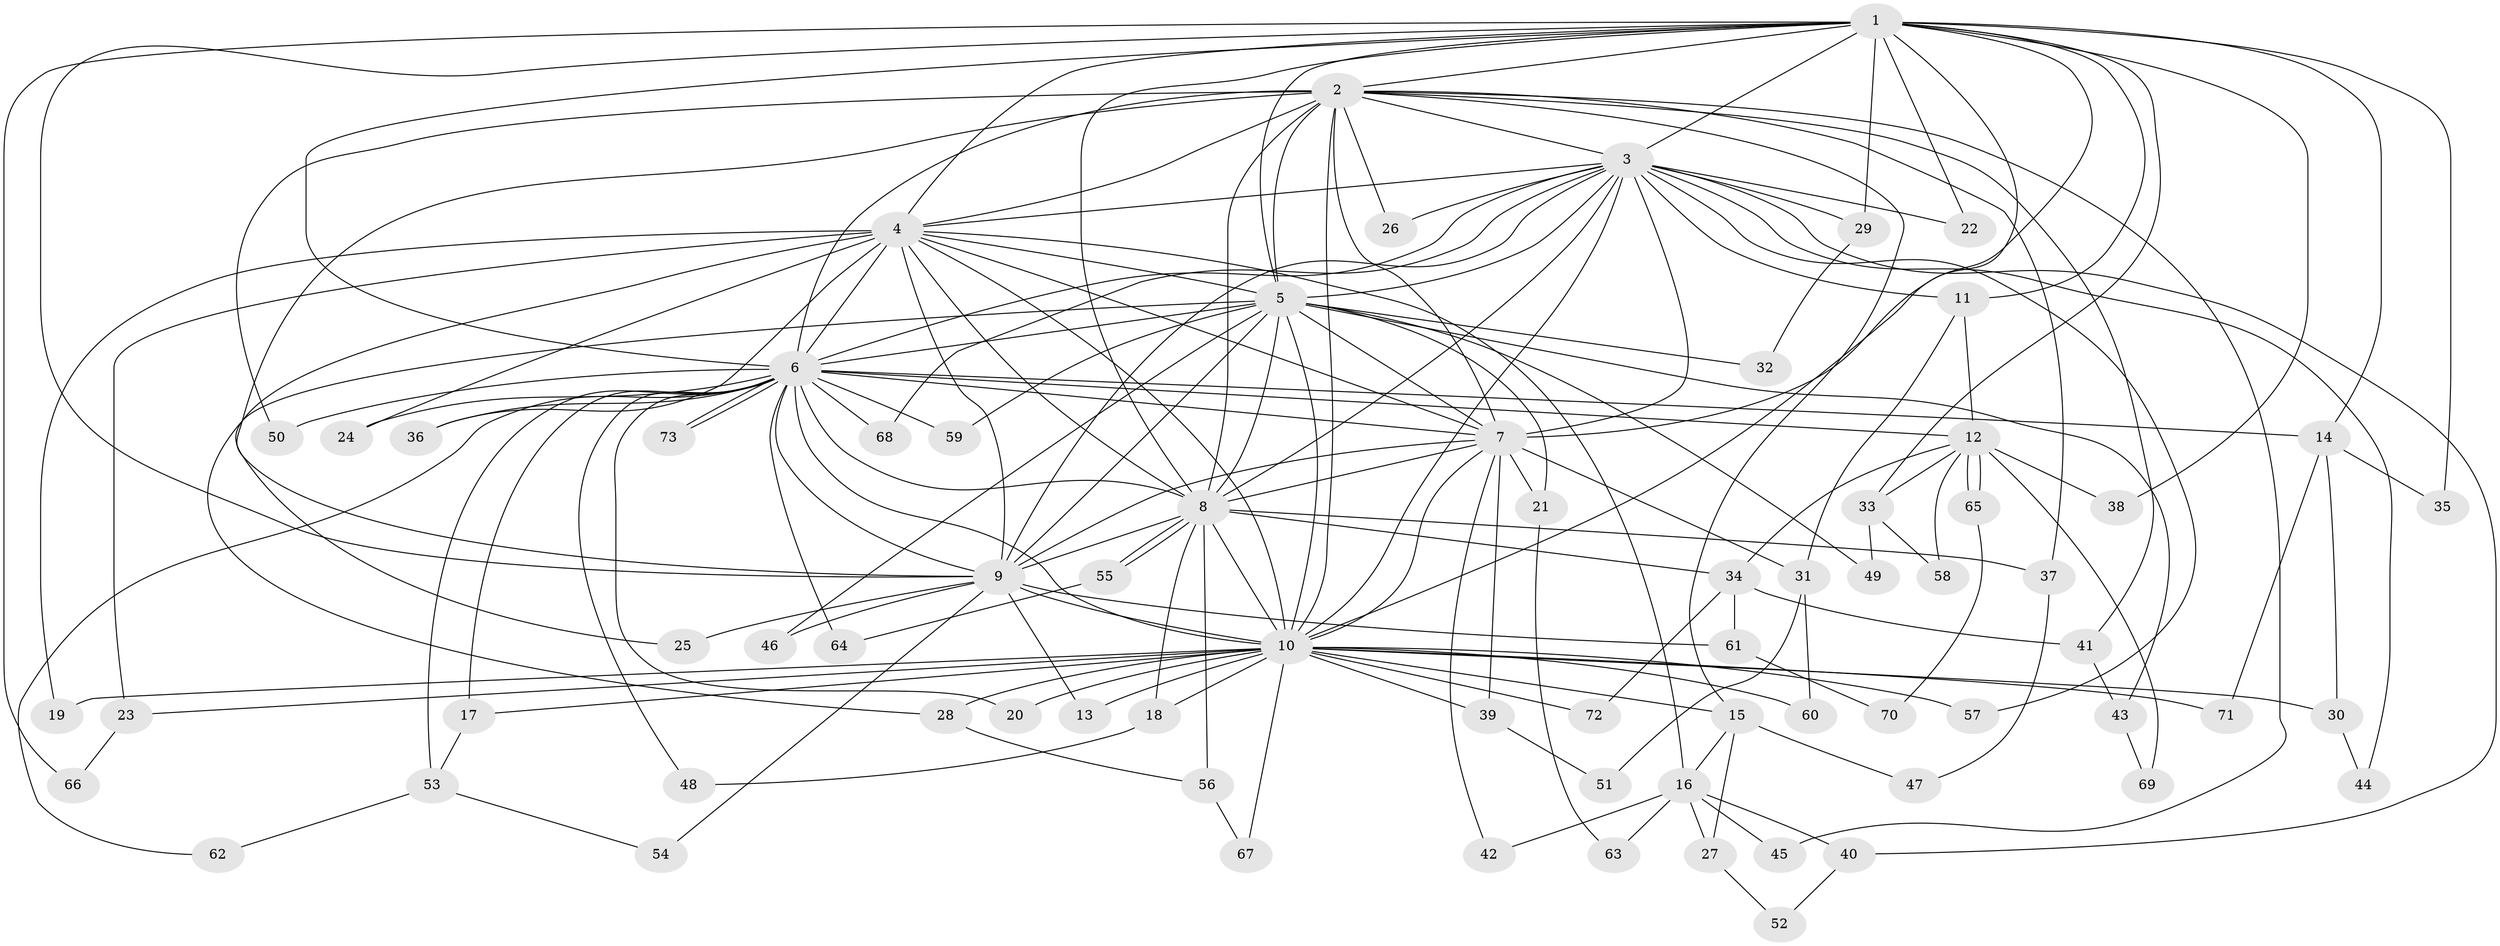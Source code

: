 // Generated by graph-tools (version 1.1) at 2025/46/03/09/25 04:46:16]
// undirected, 73 vertices, 171 edges
graph export_dot {
graph [start="1"]
  node [color=gray90,style=filled];
  1;
  2;
  3;
  4;
  5;
  6;
  7;
  8;
  9;
  10;
  11;
  12;
  13;
  14;
  15;
  16;
  17;
  18;
  19;
  20;
  21;
  22;
  23;
  24;
  25;
  26;
  27;
  28;
  29;
  30;
  31;
  32;
  33;
  34;
  35;
  36;
  37;
  38;
  39;
  40;
  41;
  42;
  43;
  44;
  45;
  46;
  47;
  48;
  49;
  50;
  51;
  52;
  53;
  54;
  55;
  56;
  57;
  58;
  59;
  60;
  61;
  62;
  63;
  64;
  65;
  66;
  67;
  68;
  69;
  70;
  71;
  72;
  73;
  1 -- 2;
  1 -- 3;
  1 -- 4;
  1 -- 5;
  1 -- 6;
  1 -- 7;
  1 -- 8;
  1 -- 9;
  1 -- 10;
  1 -- 11;
  1 -- 14;
  1 -- 22;
  1 -- 29;
  1 -- 33;
  1 -- 35;
  1 -- 38;
  1 -- 66;
  2 -- 3;
  2 -- 4;
  2 -- 5;
  2 -- 6;
  2 -- 7;
  2 -- 8;
  2 -- 9;
  2 -- 10;
  2 -- 15;
  2 -- 26;
  2 -- 37;
  2 -- 41;
  2 -- 45;
  2 -- 50;
  3 -- 4;
  3 -- 5;
  3 -- 6;
  3 -- 7;
  3 -- 8;
  3 -- 9;
  3 -- 10;
  3 -- 11;
  3 -- 22;
  3 -- 26;
  3 -- 29;
  3 -- 40;
  3 -- 44;
  3 -- 57;
  3 -- 68;
  4 -- 5;
  4 -- 6;
  4 -- 7;
  4 -- 8;
  4 -- 9;
  4 -- 10;
  4 -- 16;
  4 -- 19;
  4 -- 23;
  4 -- 24;
  4 -- 25;
  4 -- 36;
  5 -- 6;
  5 -- 7;
  5 -- 8;
  5 -- 9;
  5 -- 10;
  5 -- 21;
  5 -- 28;
  5 -- 32;
  5 -- 43;
  5 -- 46;
  5 -- 49;
  5 -- 59;
  6 -- 7;
  6 -- 8;
  6 -- 9;
  6 -- 10;
  6 -- 12;
  6 -- 14;
  6 -- 17;
  6 -- 20;
  6 -- 24;
  6 -- 36;
  6 -- 48;
  6 -- 50;
  6 -- 53;
  6 -- 59;
  6 -- 62;
  6 -- 64;
  6 -- 68;
  6 -- 73;
  6 -- 73;
  7 -- 8;
  7 -- 9;
  7 -- 10;
  7 -- 21;
  7 -- 31;
  7 -- 39;
  7 -- 42;
  8 -- 9;
  8 -- 10;
  8 -- 18;
  8 -- 34;
  8 -- 37;
  8 -- 55;
  8 -- 55;
  8 -- 56;
  9 -- 10;
  9 -- 13;
  9 -- 25;
  9 -- 46;
  9 -- 54;
  9 -- 61;
  10 -- 13;
  10 -- 15;
  10 -- 17;
  10 -- 18;
  10 -- 19;
  10 -- 20;
  10 -- 23;
  10 -- 28;
  10 -- 30;
  10 -- 39;
  10 -- 57;
  10 -- 60;
  10 -- 67;
  10 -- 71;
  10 -- 72;
  11 -- 12;
  11 -- 31;
  12 -- 33;
  12 -- 34;
  12 -- 38;
  12 -- 58;
  12 -- 65;
  12 -- 65;
  12 -- 69;
  14 -- 30;
  14 -- 35;
  14 -- 71;
  15 -- 16;
  15 -- 27;
  15 -- 47;
  16 -- 27;
  16 -- 40;
  16 -- 42;
  16 -- 45;
  16 -- 63;
  17 -- 53;
  18 -- 48;
  21 -- 63;
  23 -- 66;
  27 -- 52;
  28 -- 56;
  29 -- 32;
  30 -- 44;
  31 -- 51;
  31 -- 60;
  33 -- 49;
  33 -- 58;
  34 -- 41;
  34 -- 61;
  34 -- 72;
  37 -- 47;
  39 -- 51;
  40 -- 52;
  41 -- 43;
  43 -- 69;
  53 -- 54;
  53 -- 62;
  55 -- 64;
  56 -- 67;
  61 -- 70;
  65 -- 70;
}
